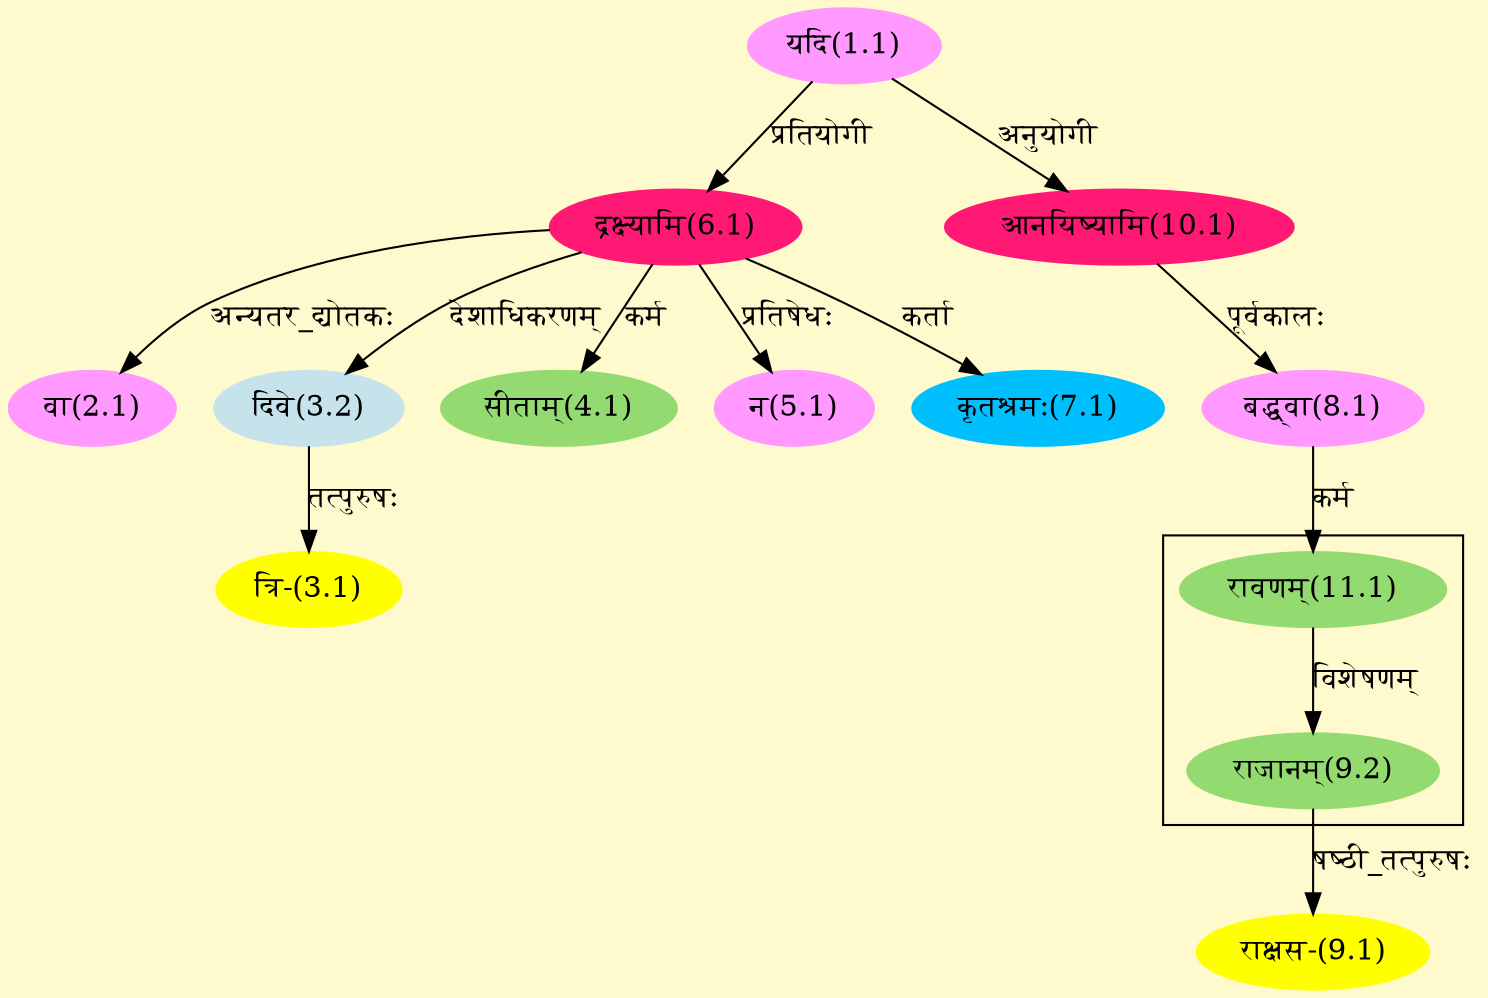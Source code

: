 digraph G{
rankdir=BT;
 compound=true;
 bgcolor="lemonchiffon1";

subgraph cluster_1{
Node9_2 [style=filled, color="#93DB70" label = "राजानम्(9.2)"]
Node11_1 [style=filled, color="#93DB70" label = "रावणम्(11.1)"]

}
Node2_1 [style=filled, color="#FF99FF" label = "वा(2.1)"]
Node6_1 [style=filled, color="#FF1975" label = "द्रक्ष्यामि(6.1)"]
Node3_1 [style=filled, color="#FFFF00" label = "त्रि-(3.1)"]
Node3_2 [style=filled, color="#C6E2EB" label = "दिवे(3.2)"]
Node4_1 [style=filled, color="#93DB70" label = "सीताम्(4.1)"]
Node5_1 [style=filled, color="#FF99FF" label = "न(5.1)"]
Node1_1 [style=filled, color="#FF99FF" label = "यदि(1.1)"]
Node7_1 [style=filled, color="#00BFFF" label = "कृतश्रमः(7.1)"]
Node8_1 [style=filled, color="#FF99FF" label = "बद्ध्वा(8.1)"]
Node10_1 [style=filled, color="#FF1975" label = "आनयिष्यामि(10.1)"]
Node9_1 [style=filled, color="#FFFF00" label = "राक्षस-(9.1)"]
Node9_2 [style=filled, color="#93DB70" label = "राजानम्(9.2)"]
Node11_1 [style=filled, color="#93DB70" label = "रावणम्(11.1)"]
/* Start of Relations section */

Node2_1 -> Node6_1 [  label="अन्यतर_द्योतकः"  dir="back" ]
Node3_1 -> Node3_2 [  label="तत्पुरुषः"  dir="back" ]
Node3_2 -> Node6_1 [  label="देशाधिकरणम्"  dir="back" ]
Node4_1 -> Node6_1 [  label="कर्म"  dir="back" ]
Node5_1 -> Node6_1 [  label="प्रतिषेधः"  dir="back" ]
Node6_1 -> Node1_1 [  label="प्रतियोगी"  dir="back" ]
Node7_1 -> Node6_1 [  label="कर्ता"  dir="back" ]
Node8_1 -> Node10_1 [  label="पूर्वकालः"  dir="back" ]
Node9_1 -> Node9_2 [  label="षष्ठी_तत्पुरुषः"  dir="back" ]
Node9_2 -> Node11_1 [  label="विशेषणम्"  dir="back" ]
Node10_1 -> Node1_1 [  label="अनुयोगी"  dir="back" ]
Node11_1 -> Node8_1 [  label="कर्म"  dir="back" ]
}
